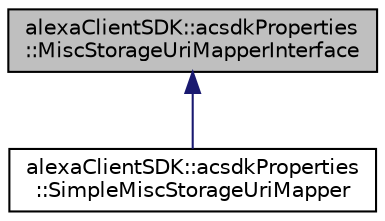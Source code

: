 digraph "alexaClientSDK::acsdkProperties::MiscStorageUriMapperInterface"
{
 // LATEX_PDF_SIZE
  edge [fontname="Helvetica",fontsize="10",labelfontname="Helvetica",labelfontsize="10"];
  node [fontname="Helvetica",fontsize="10",shape=record];
  Node1 [label="alexaClientSDK::acsdkProperties\l::MiscStorageUriMapperInterface",height=0.2,width=0.4,color="black", fillcolor="grey75", style="filled", fontcolor="black",tooltip="Interface to map properties config URI into component name and table name."];
  Node1 -> Node2 [dir="back",color="midnightblue",fontsize="10",style="solid",fontname="Helvetica"];
  Node2 [label="alexaClientSDK::acsdkProperties\l::SimpleMiscStorageUriMapper",height=0.2,width=0.4,color="black", fillcolor="white", style="filled",URL="$classalexa_client_s_d_k_1_1acsdk_properties_1_1_simple_misc_storage_uri_mapper.html",tooltip="Generic URI mapper for MiscStorageInterface adapter."];
}

